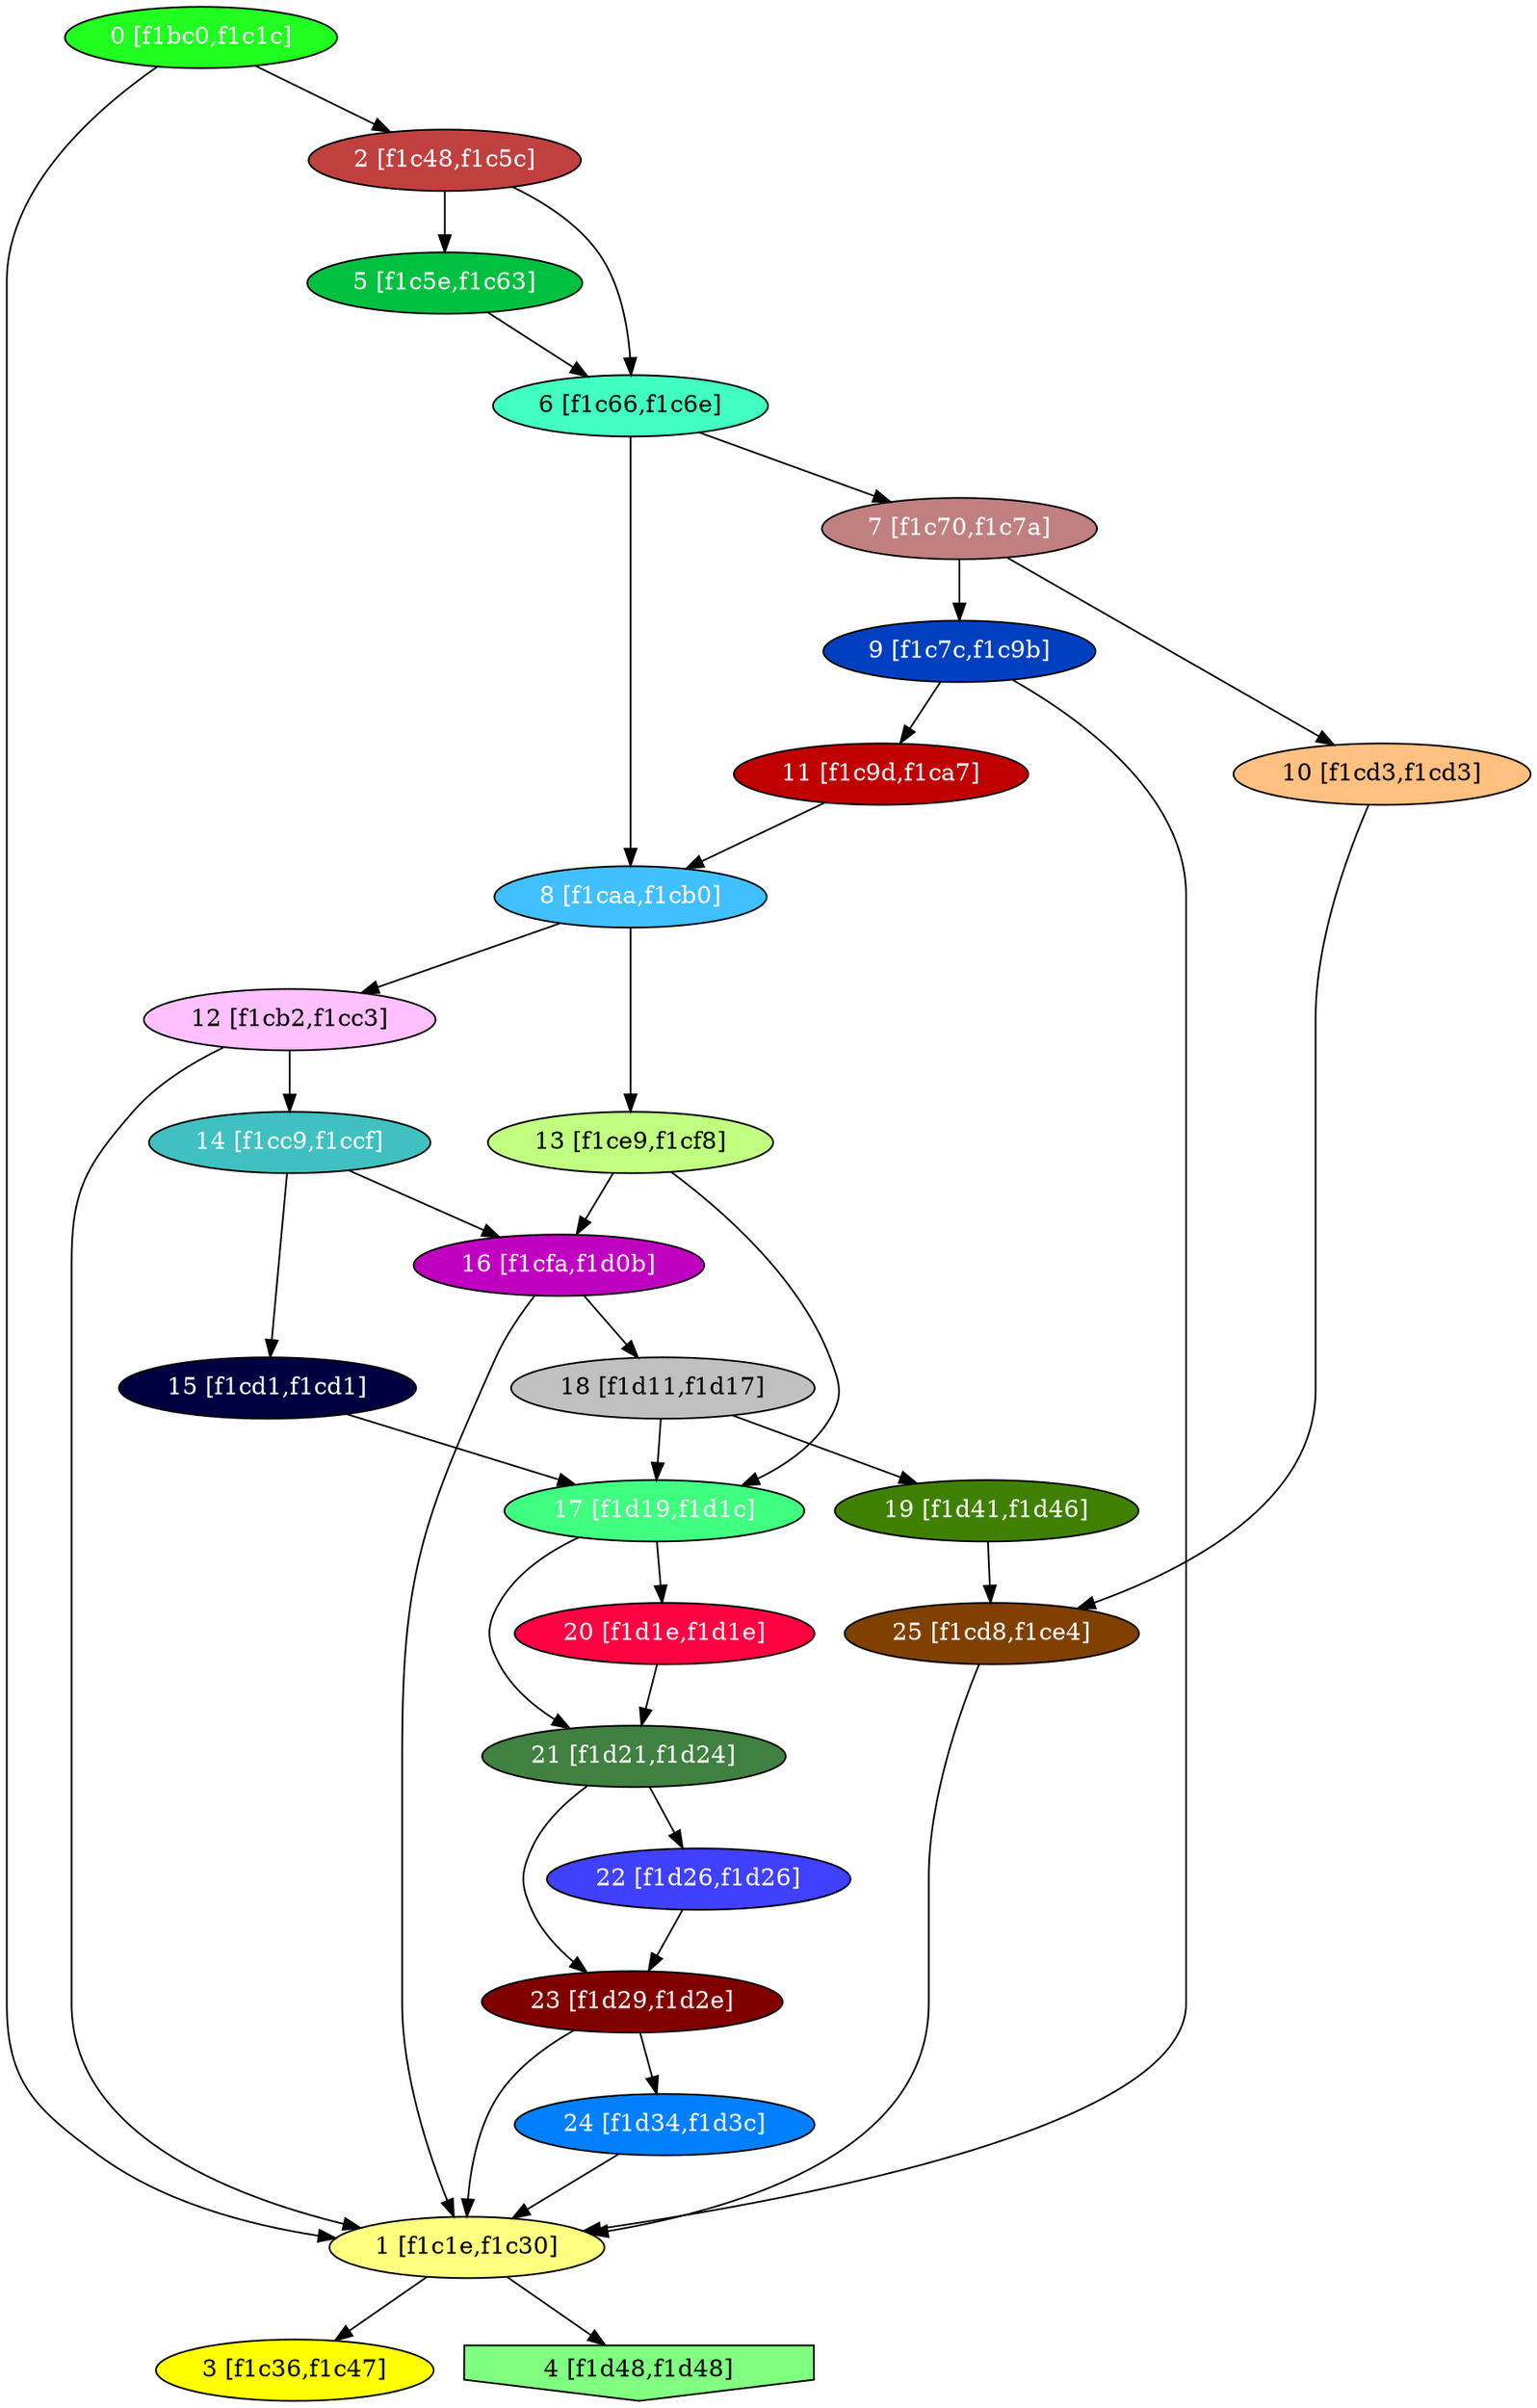 diGraph libnss3{
	libnss3_0  [style=filled fillcolor="#20FF20" fontcolor="#ffffff" shape=oval label="0 [f1bc0,f1c1c]"]
	libnss3_1  [style=filled fillcolor="#FFFF80" fontcolor="#000000" shape=oval label="1 [f1c1e,f1c30]"]
	libnss3_2  [style=filled fillcolor="#C04040" fontcolor="#ffffff" shape=oval label="2 [f1c48,f1c5c]"]
	libnss3_3  [style=filled fillcolor="#FFFF00" fontcolor="#000000" shape=oval label="3 [f1c36,f1c47]"]
	libnss3_4  [style=filled fillcolor="#80FF80" fontcolor="#000000" shape=invhouse label="4 [f1d48,f1d48]"]
	libnss3_5  [style=filled fillcolor="#00C040" fontcolor="#ffffff" shape=oval label="5 [f1c5e,f1c63]"]
	libnss3_6  [style=filled fillcolor="#40FFC0" fontcolor="#000000" shape=oval label="6 [f1c66,f1c6e]"]
	libnss3_7  [style=filled fillcolor="#C08080" fontcolor="#ffffff" shape=oval label="7 [f1c70,f1c7a]"]
	libnss3_8  [style=filled fillcolor="#40C0FF" fontcolor="#ffffff" shape=oval label="8 [f1caa,f1cb0]"]
	libnss3_9  [style=filled fillcolor="#0040C0" fontcolor="#ffffff" shape=oval label="9 [f1c7c,f1c9b]"]
	libnss3_a  [style=filled fillcolor="#FFC080" fontcolor="#000000" shape=oval label="10 [f1cd3,f1cd3]"]
	libnss3_b  [style=filled fillcolor="#C00000" fontcolor="#ffffff" shape=oval label="11 [f1c9d,f1ca7]"]
	libnss3_c  [style=filled fillcolor="#FFC0FF" fontcolor="#000000" shape=oval label="12 [f1cb2,f1cc3]"]
	libnss3_d  [style=filled fillcolor="#C0FF80" fontcolor="#000000" shape=oval label="13 [f1ce9,f1cf8]"]
	libnss3_e  [style=filled fillcolor="#40C0C0" fontcolor="#ffffff" shape=oval label="14 [f1cc9,f1ccf]"]
	libnss3_f  [style=filled fillcolor="#000040" fontcolor="#ffffff" shape=oval label="15 [f1cd1,f1cd1]"]
	libnss3_10  [style=filled fillcolor="#C000C0" fontcolor="#ffffff" shape=oval label="16 [f1cfa,f1d0b]"]
	libnss3_11  [style=filled fillcolor="#40FF80" fontcolor="#ffffff" shape=oval label="17 [f1d19,f1d1c]"]
	libnss3_12  [style=filled fillcolor="#C0C0C0" fontcolor="#000000" shape=oval label="18 [f1d11,f1d17]"]
	libnss3_13  [style=filled fillcolor="#408000" fontcolor="#ffffff" shape=oval label="19 [f1d41,f1d46]"]
	libnss3_14  [style=filled fillcolor="#FF0040" fontcolor="#ffffff" shape=oval label="20 [f1d1e,f1d1e]"]
	libnss3_15  [style=filled fillcolor="#408040" fontcolor="#ffffff" shape=oval label="21 [f1d21,f1d24]"]
	libnss3_16  [style=filled fillcolor="#4040FF" fontcolor="#ffffff" shape=oval label="22 [f1d26,f1d26]"]
	libnss3_17  [style=filled fillcolor="#800000" fontcolor="#ffffff" shape=oval label="23 [f1d29,f1d2e]"]
	libnss3_18  [style=filled fillcolor="#0080FF" fontcolor="#ffffff" shape=oval label="24 [f1d34,f1d3c]"]
	libnss3_19  [style=filled fillcolor="#804000" fontcolor="#ffffff" shape=oval label="25 [f1cd8,f1ce4]"]

	libnss3_0 -> libnss3_1
	libnss3_0 -> libnss3_2
	libnss3_1 -> libnss3_3
	libnss3_1 -> libnss3_4
	libnss3_2 -> libnss3_5
	libnss3_2 -> libnss3_6
	libnss3_5 -> libnss3_6
	libnss3_6 -> libnss3_7
	libnss3_6 -> libnss3_8
	libnss3_7 -> libnss3_9
	libnss3_7 -> libnss3_a
	libnss3_8 -> libnss3_c
	libnss3_8 -> libnss3_d
	libnss3_9 -> libnss3_1
	libnss3_9 -> libnss3_b
	libnss3_a -> libnss3_19
	libnss3_b -> libnss3_8
	libnss3_c -> libnss3_1
	libnss3_c -> libnss3_e
	libnss3_d -> libnss3_10
	libnss3_d -> libnss3_11
	libnss3_e -> libnss3_f
	libnss3_e -> libnss3_10
	libnss3_f -> libnss3_11
	libnss3_10 -> libnss3_1
	libnss3_10 -> libnss3_12
	libnss3_11 -> libnss3_14
	libnss3_11 -> libnss3_15
	libnss3_12 -> libnss3_11
	libnss3_12 -> libnss3_13
	libnss3_13 -> libnss3_19
	libnss3_14 -> libnss3_15
	libnss3_15 -> libnss3_16
	libnss3_15 -> libnss3_17
	libnss3_16 -> libnss3_17
	libnss3_17 -> libnss3_1
	libnss3_17 -> libnss3_18
	libnss3_18 -> libnss3_1
	libnss3_19 -> libnss3_1
}